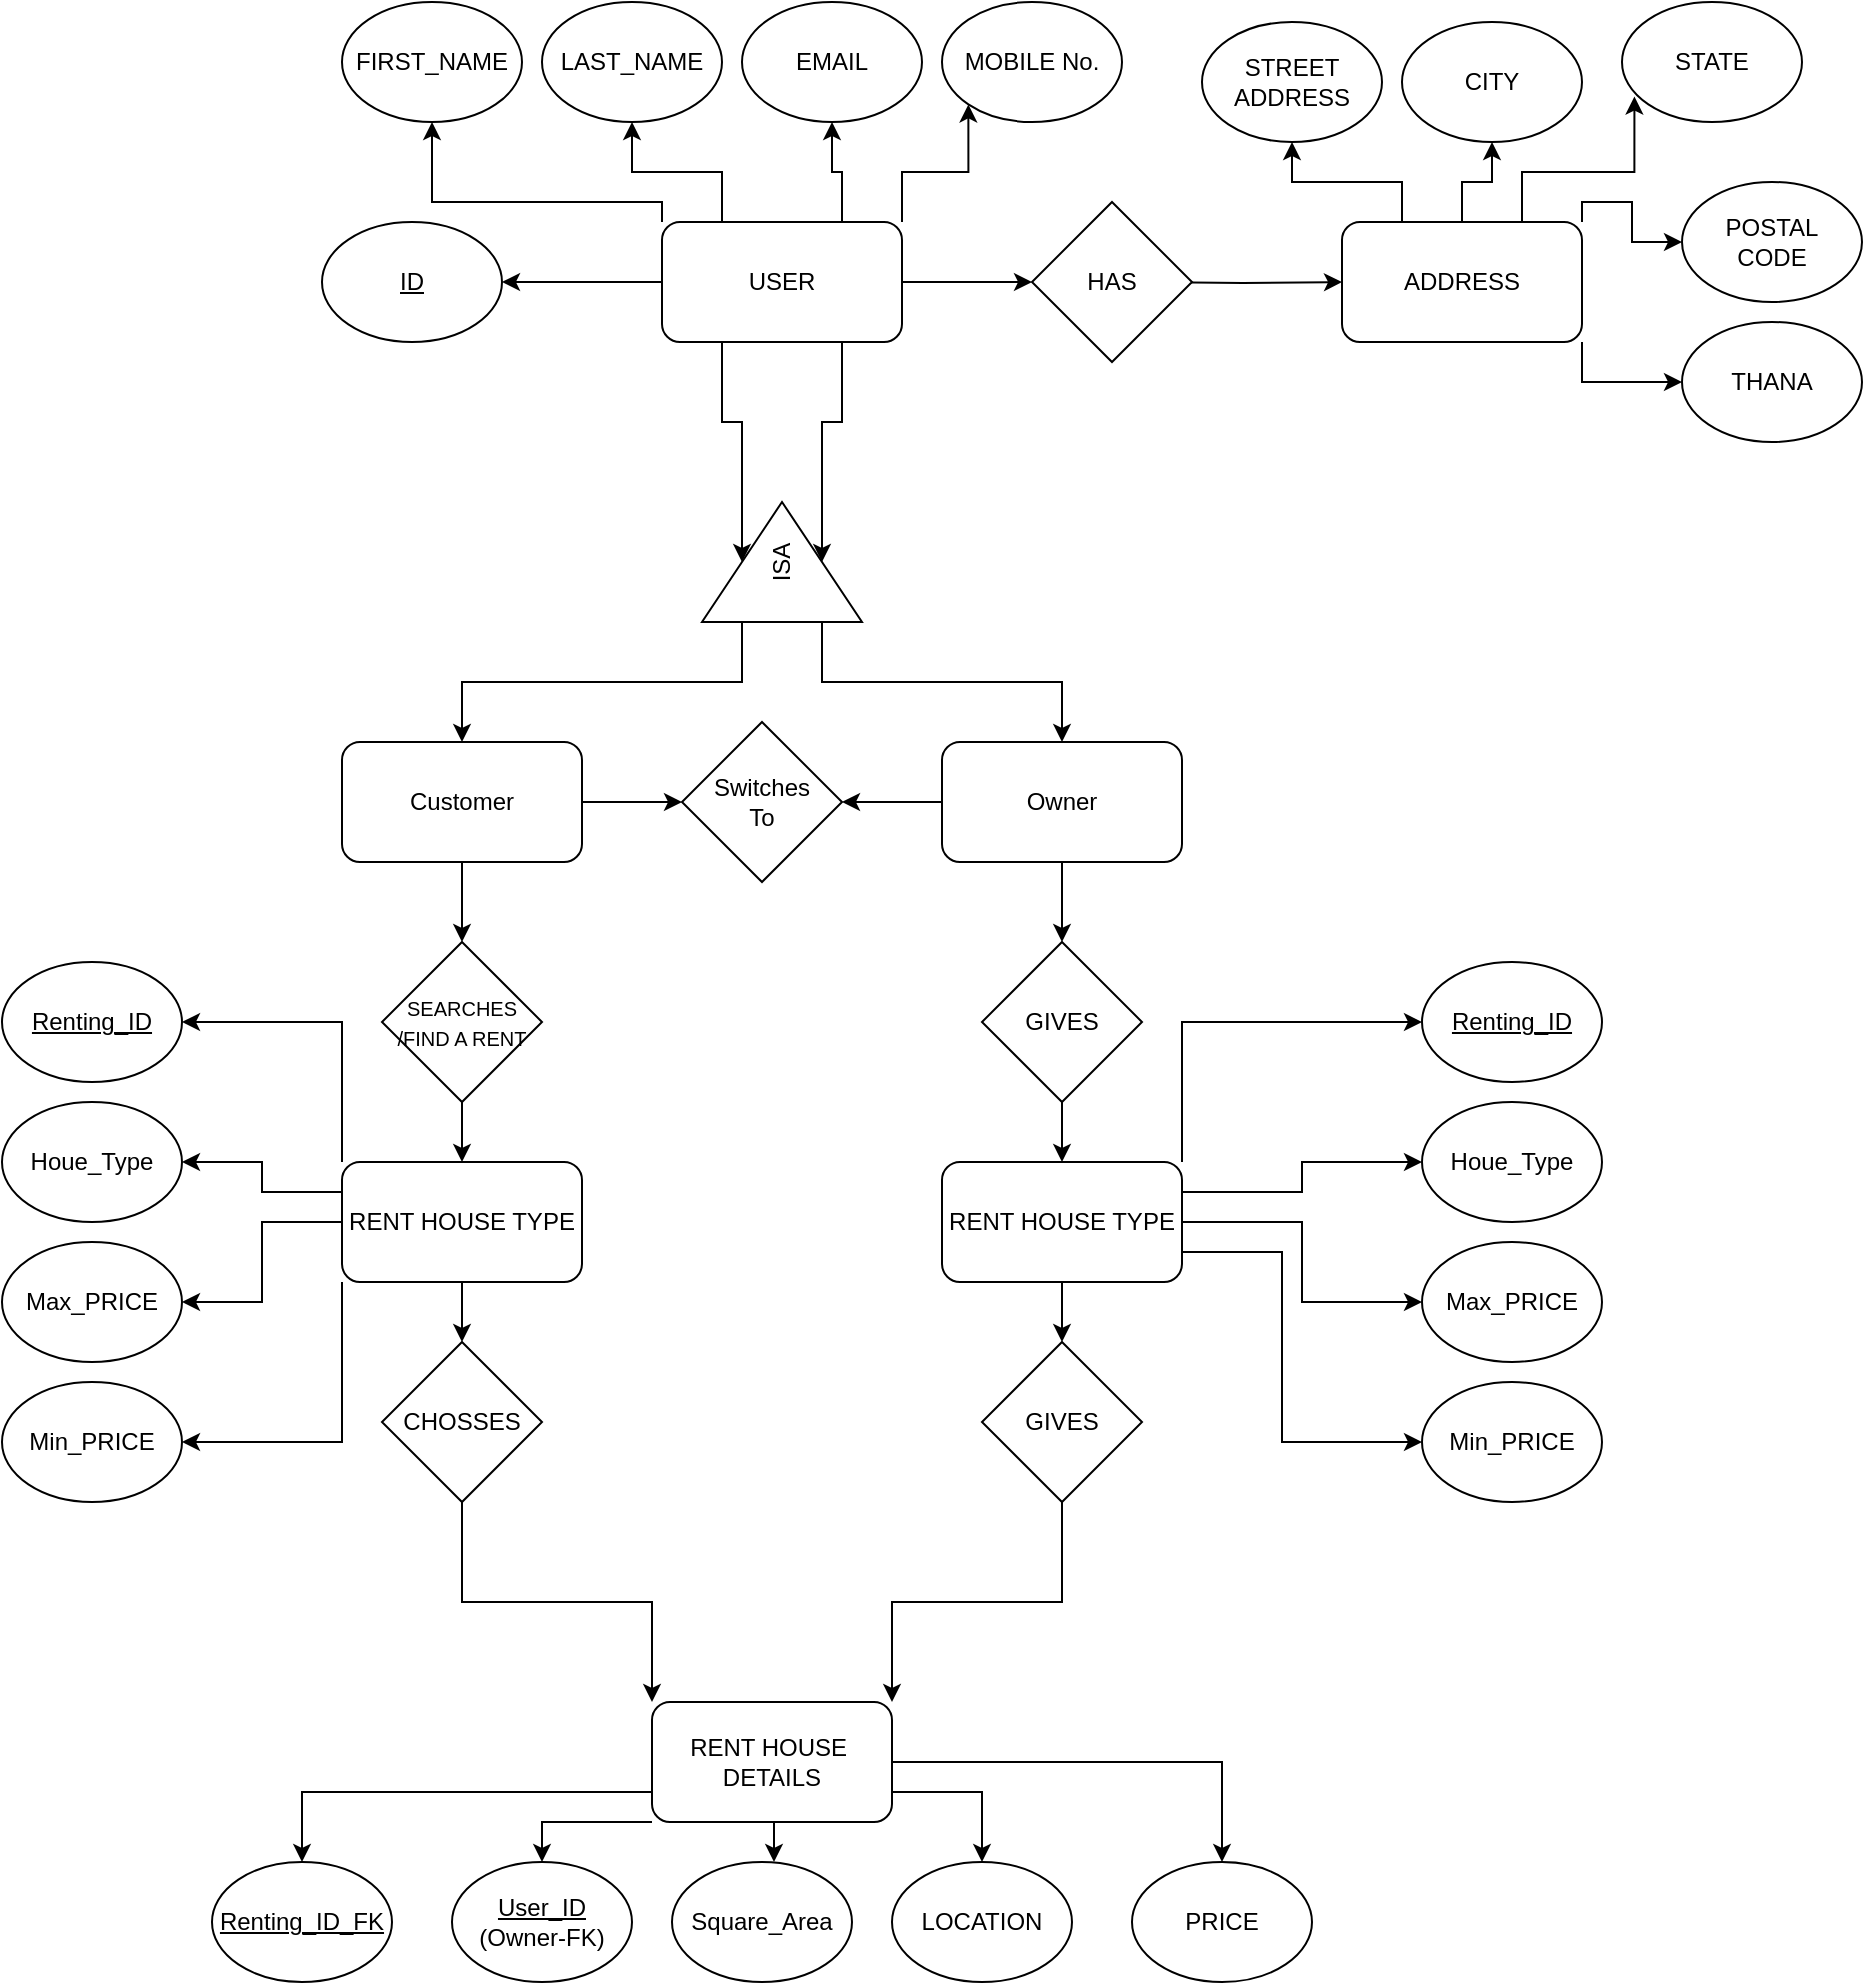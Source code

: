 <mxfile version="12.8.1" type="device"><diagram id="i90rit8utwCKpziPcV2G" name="Page-1"><mxGraphModel dx="2881" dy="1019" grid="1" gridSize="10" guides="1" tooltips="1" connect="1" arrows="1" fold="1" page="1" pageScale="1" pageWidth="850" pageHeight="1100" math="0" shadow="0"><root><mxCell id="0"/><mxCell id="1" parent="0"/><mxCell id="Tz7Cs1psmfoR6Y7yO6G5-24" style="edgeStyle=orthogonalEdgeStyle;rounded=0;orthogonalLoop=1;jettySize=auto;html=1;exitX=1;exitY=0.5;exitDx=0;exitDy=0;entryX=0;entryY=0.5;entryDx=0;entryDy=0;" parent="1" source="Tz7Cs1psmfoR6Y7yO6G5-1" target="Tz7Cs1psmfoR6Y7yO6G5-23" edge="1"><mxGeometry relative="1" as="geometry"/></mxCell><mxCell id="Tz7Cs1psmfoR6Y7yO6G5-35" style="edgeStyle=orthogonalEdgeStyle;rounded=0;orthogonalLoop=1;jettySize=auto;html=1;exitX=0.75;exitY=0;exitDx=0;exitDy=0;entryX=0.5;entryY=1;entryDx=0;entryDy=0;" parent="1" source="Tz7Cs1psmfoR6Y7yO6G5-1" target="Tz7Cs1psmfoR6Y7yO6G5-10" edge="1"><mxGeometry relative="1" as="geometry"/></mxCell><mxCell id="Tz7Cs1psmfoR6Y7yO6G5-36" style="edgeStyle=orthogonalEdgeStyle;rounded=0;orthogonalLoop=1;jettySize=auto;html=1;exitX=1;exitY=0;exitDx=0;exitDy=0;entryX=0;entryY=1;entryDx=0;entryDy=0;" parent="1" source="Tz7Cs1psmfoR6Y7yO6G5-1" target="Tz7Cs1psmfoR6Y7yO6G5-11" edge="1"><mxGeometry relative="1" as="geometry"/></mxCell><mxCell id="Tz7Cs1psmfoR6Y7yO6G5-37" style="edgeStyle=orthogonalEdgeStyle;rounded=0;orthogonalLoop=1;jettySize=auto;html=1;exitX=0.25;exitY=0;exitDx=0;exitDy=0;entryX=0.5;entryY=1;entryDx=0;entryDy=0;" parent="1" source="Tz7Cs1psmfoR6Y7yO6G5-1" target="Tz7Cs1psmfoR6Y7yO6G5-9" edge="1"><mxGeometry relative="1" as="geometry"/></mxCell><mxCell id="Tz7Cs1psmfoR6Y7yO6G5-38" style="edgeStyle=orthogonalEdgeStyle;rounded=0;orthogonalLoop=1;jettySize=auto;html=1;exitX=0;exitY=0;exitDx=0;exitDy=0;entryX=0.5;entryY=1;entryDx=0;entryDy=0;" parent="1" source="Tz7Cs1psmfoR6Y7yO6G5-1" target="Tz7Cs1psmfoR6Y7yO6G5-2" edge="1"><mxGeometry relative="1" as="geometry"><Array as="points"><mxPoint x="200" y="170"/><mxPoint x="85" y="170"/></Array></mxGeometry></mxCell><mxCell id="Tz7Cs1psmfoR6Y7yO6G5-43" style="edgeStyle=orthogonalEdgeStyle;rounded=0;orthogonalLoop=1;jettySize=auto;html=1;exitX=0;exitY=0.5;exitDx=0;exitDy=0;entryX=1;entryY=0.5;entryDx=0;entryDy=0;" parent="1" source="Tz7Cs1psmfoR6Y7yO6G5-1" target="Tz7Cs1psmfoR6Y7yO6G5-42" edge="1"><mxGeometry relative="1" as="geometry"/></mxCell><mxCell id="Tz7Cs1psmfoR6Y7yO6G5-45" style="edgeStyle=orthogonalEdgeStyle;rounded=0;orthogonalLoop=1;jettySize=auto;html=1;exitX=0.75;exitY=1;exitDx=0;exitDy=0;entryX=0.5;entryY=1;entryDx=0;entryDy=0;" parent="1" source="Tz7Cs1psmfoR6Y7yO6G5-1" target="Tz7Cs1psmfoR6Y7yO6G5-44" edge="1"><mxGeometry relative="1" as="geometry"/></mxCell><mxCell id="Tz7Cs1psmfoR6Y7yO6G5-46" style="edgeStyle=orthogonalEdgeStyle;rounded=0;orthogonalLoop=1;jettySize=auto;html=1;exitX=0.25;exitY=1;exitDx=0;exitDy=0;entryX=0.5;entryY=0;entryDx=0;entryDy=0;" parent="1" source="Tz7Cs1psmfoR6Y7yO6G5-1" target="Tz7Cs1psmfoR6Y7yO6G5-44" edge="1"><mxGeometry relative="1" as="geometry"/></mxCell><mxCell id="Tz7Cs1psmfoR6Y7yO6G5-1" value="USER" style="rounded=1;whiteSpace=wrap;html=1;" parent="1" vertex="1"><mxGeometry x="200" y="180" width="120" height="60" as="geometry"/></mxCell><mxCell id="Tz7Cs1psmfoR6Y7yO6G5-2" value="FIRST_NAME" style="ellipse;whiteSpace=wrap;html=1;" parent="1" vertex="1"><mxGeometry x="40" y="70" width="90" height="60" as="geometry"/></mxCell><mxCell id="Tz7Cs1psmfoR6Y7yO6G5-9" value="LAST_NAME" style="ellipse;whiteSpace=wrap;html=1;" parent="1" vertex="1"><mxGeometry x="140" y="70" width="90" height="60" as="geometry"/></mxCell><mxCell id="Tz7Cs1psmfoR6Y7yO6G5-10" value="EMAIL" style="ellipse;whiteSpace=wrap;html=1;strokeWidth=1;perimeterSpacing=0;" parent="1" vertex="1"><mxGeometry x="240" y="70" width="90" height="60" as="geometry"/></mxCell><mxCell id="Tz7Cs1psmfoR6Y7yO6G5-11" value="MOBILE No." style="ellipse;whiteSpace=wrap;html=1;strokeWidth=1;" parent="1" vertex="1"><mxGeometry x="340" y="70" width="90" height="60" as="geometry"/></mxCell><mxCell id="Tz7Cs1psmfoR6Y7yO6G5-32" style="edgeStyle=orthogonalEdgeStyle;rounded=0;orthogonalLoop=1;jettySize=auto;html=1;exitX=0.25;exitY=0;exitDx=0;exitDy=0;entryX=0.5;entryY=1;entryDx=0;entryDy=0;" parent="1" source="Tz7Cs1psmfoR6Y7yO6G5-19" target="Tz7Cs1psmfoR6Y7yO6G5-27" edge="1"><mxGeometry relative="1" as="geometry"/></mxCell><mxCell id="Tz7Cs1psmfoR6Y7yO6G5-33" style="edgeStyle=orthogonalEdgeStyle;rounded=0;orthogonalLoop=1;jettySize=auto;html=1;exitX=0.5;exitY=0;exitDx=0;exitDy=0;" parent="1" source="Tz7Cs1psmfoR6Y7yO6G5-19" target="Tz7Cs1psmfoR6Y7yO6G5-28" edge="1"><mxGeometry relative="1" as="geometry"/></mxCell><mxCell id="Tz7Cs1psmfoR6Y7yO6G5-34" style="edgeStyle=orthogonalEdgeStyle;rounded=0;orthogonalLoop=1;jettySize=auto;html=1;exitX=0.75;exitY=0;exitDx=0;exitDy=0;entryX=0.069;entryY=0.788;entryDx=0;entryDy=0;entryPerimeter=0;" parent="1" source="Tz7Cs1psmfoR6Y7yO6G5-19" target="Tz7Cs1psmfoR6Y7yO6G5-29" edge="1"><mxGeometry relative="1" as="geometry"/></mxCell><mxCell id="Tz7Cs1psmfoR6Y7yO6G5-40" style="edgeStyle=orthogonalEdgeStyle;rounded=0;orthogonalLoop=1;jettySize=auto;html=1;exitX=1;exitY=0;exitDx=0;exitDy=0;" parent="1" source="Tz7Cs1psmfoR6Y7yO6G5-19" target="Tz7Cs1psmfoR6Y7yO6G5-30" edge="1"><mxGeometry relative="1" as="geometry"><Array as="points"><mxPoint x="660" y="170"/><mxPoint x="685" y="170"/><mxPoint x="685" y="190"/></Array></mxGeometry></mxCell><mxCell id="Tz7Cs1psmfoR6Y7yO6G5-41" style="edgeStyle=orthogonalEdgeStyle;rounded=0;orthogonalLoop=1;jettySize=auto;html=1;exitX=1;exitY=1;exitDx=0;exitDy=0;entryX=0;entryY=0.5;entryDx=0;entryDy=0;" parent="1" source="Tz7Cs1psmfoR6Y7yO6G5-19" target="Tz7Cs1psmfoR6Y7yO6G5-31" edge="1"><mxGeometry relative="1" as="geometry"/></mxCell><mxCell id="Tz7Cs1psmfoR6Y7yO6G5-19" value="ADDRESS" style="rounded=1;whiteSpace=wrap;html=1;strokeWidth=1;" parent="1" vertex="1"><mxGeometry x="540" y="180" width="120" height="60" as="geometry"/></mxCell><mxCell id="Tz7Cs1psmfoR6Y7yO6G5-22" style="edgeStyle=orthogonalEdgeStyle;rounded=0;orthogonalLoop=1;jettySize=auto;html=1;" parent="1" target="Tz7Cs1psmfoR6Y7yO6G5-19" edge="1"><mxGeometry relative="1" as="geometry"><mxPoint x="440" y="210" as="sourcePoint"/></mxGeometry></mxCell><mxCell id="Tz7Cs1psmfoR6Y7yO6G5-23" value="HAS" style="rhombus;whiteSpace=wrap;html=1;strokeWidth=1;" parent="1" vertex="1"><mxGeometry x="385" y="170" width="80" height="80" as="geometry"/></mxCell><mxCell id="Tz7Cs1psmfoR6Y7yO6G5-27" value="STREET&lt;br&gt;ADDRESS" style="ellipse;whiteSpace=wrap;html=1;strokeWidth=1;" parent="1" vertex="1"><mxGeometry x="470" y="80" width="90" height="60" as="geometry"/></mxCell><mxCell id="Tz7Cs1psmfoR6Y7yO6G5-28" value="CITY" style="ellipse;whiteSpace=wrap;html=1;strokeWidth=1;" parent="1" vertex="1"><mxGeometry x="570" y="80" width="90" height="60" as="geometry"/></mxCell><mxCell id="Tz7Cs1psmfoR6Y7yO6G5-29" value="STATE" style="ellipse;whiteSpace=wrap;html=1;strokeWidth=1;" parent="1" vertex="1"><mxGeometry x="680" y="70" width="90" height="60" as="geometry"/></mxCell><mxCell id="Tz7Cs1psmfoR6Y7yO6G5-30" value="POSTAL&lt;br&gt;CODE" style="ellipse;whiteSpace=wrap;html=1;strokeWidth=1;" parent="1" vertex="1"><mxGeometry x="710" y="160" width="90" height="60" as="geometry"/></mxCell><mxCell id="Tz7Cs1psmfoR6Y7yO6G5-31" value="THANA" style="ellipse;whiteSpace=wrap;html=1;strokeWidth=1;" parent="1" vertex="1"><mxGeometry x="710" y="230" width="90" height="60" as="geometry"/></mxCell><mxCell id="Tz7Cs1psmfoR6Y7yO6G5-42" value="&lt;u&gt;ID&lt;/u&gt;" style="ellipse;whiteSpace=wrap;html=1;" parent="1" vertex="1"><mxGeometry x="30" y="180" width="90" height="60" as="geometry"/></mxCell><mxCell id="Tz7Cs1psmfoR6Y7yO6G5-49" style="edgeStyle=orthogonalEdgeStyle;rounded=0;orthogonalLoop=1;jettySize=auto;html=1;exitX=0;exitY=0.25;exitDx=0;exitDy=0;entryX=0.5;entryY=0;entryDx=0;entryDy=0;" parent="1" source="Tz7Cs1psmfoR6Y7yO6G5-44" target="Tz7Cs1psmfoR6Y7yO6G5-47" edge="1"><mxGeometry relative="1" as="geometry"/></mxCell><mxCell id="Tz7Cs1psmfoR6Y7yO6G5-50" style="edgeStyle=orthogonalEdgeStyle;rounded=0;orthogonalLoop=1;jettySize=auto;html=1;exitX=0;exitY=0.75;exitDx=0;exitDy=0;" parent="1" source="Tz7Cs1psmfoR6Y7yO6G5-44" target="Tz7Cs1psmfoR6Y7yO6G5-48" edge="1"><mxGeometry relative="1" as="geometry"/></mxCell><mxCell id="Tz7Cs1psmfoR6Y7yO6G5-44" value="ISA" style="triangle;whiteSpace=wrap;html=1;strokeWidth=1;rotation=-90;" parent="1" vertex="1"><mxGeometry x="230" y="310" width="60" height="80" as="geometry"/></mxCell><mxCell id="Tz7Cs1psmfoR6Y7yO6G5-52" style="edgeStyle=orthogonalEdgeStyle;rounded=0;orthogonalLoop=1;jettySize=auto;html=1;exitX=1;exitY=0.5;exitDx=0;exitDy=0;entryX=0;entryY=0.5;entryDx=0;entryDy=0;" parent="1" source="Tz7Cs1psmfoR6Y7yO6G5-47" target="Tz7Cs1psmfoR6Y7yO6G5-51" edge="1"><mxGeometry relative="1" as="geometry"/></mxCell><mxCell id="Tz7Cs1psmfoR6Y7yO6G5-101" style="edgeStyle=orthogonalEdgeStyle;rounded=0;orthogonalLoop=1;jettySize=auto;html=1;exitX=0.5;exitY=1;exitDx=0;exitDy=0;entryX=0.5;entryY=0;entryDx=0;entryDy=0;" parent="1" source="Tz7Cs1psmfoR6Y7yO6G5-47" target="Tz7Cs1psmfoR6Y7yO6G5-91" edge="1"><mxGeometry relative="1" as="geometry"/></mxCell><mxCell id="Tz7Cs1psmfoR6Y7yO6G5-47" value="Customer" style="rounded=1;whiteSpace=wrap;html=1;strokeWidth=1;" parent="1" vertex="1"><mxGeometry x="40" y="440" width="120" height="60" as="geometry"/></mxCell><mxCell id="Tz7Cs1psmfoR6Y7yO6G5-56" style="edgeStyle=orthogonalEdgeStyle;rounded=0;orthogonalLoop=1;jettySize=auto;html=1;exitX=0.5;exitY=1;exitDx=0;exitDy=0;entryX=0.5;entryY=0;entryDx=0;entryDy=0;" parent="1" source="Tz7Cs1psmfoR6Y7yO6G5-48" target="Tz7Cs1psmfoR6Y7yO6G5-55" edge="1"><mxGeometry relative="1" as="geometry"/></mxCell><mxCell id="Tz7Cs1psmfoR6Y7yO6G5-103" style="edgeStyle=orthogonalEdgeStyle;rounded=0;orthogonalLoop=1;jettySize=auto;html=1;exitX=0;exitY=0.5;exitDx=0;exitDy=0;entryX=1;entryY=0.5;entryDx=0;entryDy=0;" parent="1" source="Tz7Cs1psmfoR6Y7yO6G5-48" target="Tz7Cs1psmfoR6Y7yO6G5-51" edge="1"><mxGeometry relative="1" as="geometry"/></mxCell><mxCell id="Tz7Cs1psmfoR6Y7yO6G5-48" value="Owner" style="rounded=1;whiteSpace=wrap;html=1;strokeWidth=1;" parent="1" vertex="1"><mxGeometry x="340" y="440" width="120" height="60" as="geometry"/></mxCell><mxCell id="Tz7Cs1psmfoR6Y7yO6G5-51" value="Switches&lt;br&gt;To" style="rhombus;whiteSpace=wrap;html=1;strokeWidth=1;" parent="1" vertex="1"><mxGeometry x="210" y="430" width="80" height="80" as="geometry"/></mxCell><mxCell id="Tz7Cs1psmfoR6Y7yO6G5-62" style="edgeStyle=orthogonalEdgeStyle;rounded=0;orthogonalLoop=1;jettySize=auto;html=1;exitX=0.5;exitY=1;exitDx=0;exitDy=0;entryX=0.5;entryY=0;entryDx=0;entryDy=0;" parent="1" source="Tz7Cs1psmfoR6Y7yO6G5-54" target="Tz7Cs1psmfoR6Y7yO6G5-61" edge="1"><mxGeometry relative="1" as="geometry"/></mxCell><mxCell id="Tz7Cs1psmfoR6Y7yO6G5-65" style="edgeStyle=orthogonalEdgeStyle;rounded=0;orthogonalLoop=1;jettySize=auto;html=1;exitX=1;exitY=0;exitDx=0;exitDy=0;entryX=0;entryY=0.5;entryDx=0;entryDy=0;" parent="1" source="Tz7Cs1psmfoR6Y7yO6G5-54" target="Tz7Cs1psmfoR6Y7yO6G5-64" edge="1"><mxGeometry relative="1" as="geometry"/></mxCell><mxCell id="Tz7Cs1psmfoR6Y7yO6G5-77" style="edgeStyle=orthogonalEdgeStyle;rounded=0;orthogonalLoop=1;jettySize=auto;html=1;exitX=1;exitY=0.25;exitDx=0;exitDy=0;entryX=0;entryY=0.5;entryDx=0;entryDy=0;" parent="1" source="Tz7Cs1psmfoR6Y7yO6G5-54" target="Tz7Cs1psmfoR6Y7yO6G5-73" edge="1"><mxGeometry relative="1" as="geometry"/></mxCell><mxCell id="Tz7Cs1psmfoR6Y7yO6G5-78" style="edgeStyle=orthogonalEdgeStyle;rounded=0;orthogonalLoop=1;jettySize=auto;html=1;exitX=1;exitY=0.5;exitDx=0;exitDy=0;" parent="1" source="Tz7Cs1psmfoR6Y7yO6G5-54" target="Tz7Cs1psmfoR6Y7yO6G5-74" edge="1"><mxGeometry relative="1" as="geometry"/></mxCell><mxCell id="Tz7Cs1psmfoR6Y7yO6G5-79" style="edgeStyle=orthogonalEdgeStyle;rounded=0;orthogonalLoop=1;jettySize=auto;html=1;exitX=1;exitY=0.75;exitDx=0;exitDy=0;entryX=0;entryY=0.5;entryDx=0;entryDy=0;" parent="1" source="Tz7Cs1psmfoR6Y7yO6G5-54" target="Tz7Cs1psmfoR6Y7yO6G5-75" edge="1"><mxGeometry relative="1" as="geometry"><Array as="points"><mxPoint x="510" y="695"/><mxPoint x="510" y="790"/></Array></mxGeometry></mxCell><mxCell id="Tz7Cs1psmfoR6Y7yO6G5-54" value="RENT HOUSE TYPE" style="rounded=1;whiteSpace=wrap;html=1;strokeWidth=1;" parent="1" vertex="1"><mxGeometry x="340" y="650" width="120" height="60" as="geometry"/></mxCell><mxCell id="Tz7Cs1psmfoR6Y7yO6G5-57" style="edgeStyle=orthogonalEdgeStyle;rounded=0;orthogonalLoop=1;jettySize=auto;html=1;exitX=0.5;exitY=1;exitDx=0;exitDy=0;entryX=0.5;entryY=0;entryDx=0;entryDy=0;" parent="1" source="Tz7Cs1psmfoR6Y7yO6G5-55" target="Tz7Cs1psmfoR6Y7yO6G5-54" edge="1"><mxGeometry relative="1" as="geometry"/></mxCell><mxCell id="Tz7Cs1psmfoR6Y7yO6G5-55" value="GIVES" style="rhombus;whiteSpace=wrap;html=1;strokeWidth=1;" parent="1" vertex="1"><mxGeometry x="360" y="540" width="80" height="80" as="geometry"/></mxCell><mxCell id="Tz7Cs1psmfoR6Y7yO6G5-70" style="edgeStyle=orthogonalEdgeStyle;rounded=0;orthogonalLoop=1;jettySize=auto;html=1;exitX=0;exitY=0.75;exitDx=0;exitDy=0;entryX=0.5;entryY=0;entryDx=0;entryDy=0;" parent="1" source="Tz7Cs1psmfoR6Y7yO6G5-59" target="Tz7Cs1psmfoR6Y7yO6G5-67" edge="1"><mxGeometry relative="1" as="geometry"/></mxCell><mxCell id="Tz7Cs1psmfoR6Y7yO6G5-71" style="edgeStyle=orthogonalEdgeStyle;rounded=0;orthogonalLoop=1;jettySize=auto;html=1;exitX=0.5;exitY=1;exitDx=0;exitDy=0;entryX=0.5;entryY=0;entryDx=0;entryDy=0;" parent="1" edge="1"><mxGeometry relative="1" as="geometry"><mxPoint x="261" y="980" as="sourcePoint"/><mxPoint x="256" y="1000" as="targetPoint"/></mxGeometry></mxCell><mxCell id="Tz7Cs1psmfoR6Y7yO6G5-72" style="edgeStyle=orthogonalEdgeStyle;rounded=0;orthogonalLoop=1;jettySize=auto;html=1;exitX=1;exitY=0.75;exitDx=0;exitDy=0;entryX=0.5;entryY=0;entryDx=0;entryDy=0;" parent="1" source="Tz7Cs1psmfoR6Y7yO6G5-59" target="Tz7Cs1psmfoR6Y7yO6G5-69" edge="1"><mxGeometry relative="1" as="geometry"/></mxCell><mxCell id="Tz7Cs1psmfoR6Y7yO6G5-81" style="edgeStyle=orthogonalEdgeStyle;rounded=0;orthogonalLoop=1;jettySize=auto;html=1;exitX=0;exitY=1;exitDx=0;exitDy=0;entryX=0.5;entryY=0;entryDx=0;entryDy=0;" parent="1" source="Tz7Cs1psmfoR6Y7yO6G5-59" target="Tz7Cs1psmfoR6Y7yO6G5-80" edge="1"><mxGeometry relative="1" as="geometry"><Array as="points"><mxPoint x="140" y="980"/></Array></mxGeometry></mxCell><mxCell id="Tz7Cs1psmfoR6Y7yO6G5-83" style="edgeStyle=orthogonalEdgeStyle;rounded=0;orthogonalLoop=1;jettySize=auto;html=1;exitX=1;exitY=0.5;exitDx=0;exitDy=0;entryX=0.5;entryY=0;entryDx=0;entryDy=0;" parent="1" source="Tz7Cs1psmfoR6Y7yO6G5-59" target="Tz7Cs1psmfoR6Y7yO6G5-82" edge="1"><mxGeometry relative="1" as="geometry"/></mxCell><mxCell id="Tz7Cs1psmfoR6Y7yO6G5-59" value="RENT HOUSE&amp;nbsp;&lt;br&gt;DETAILS" style="rounded=1;whiteSpace=wrap;html=1;strokeWidth=1;" parent="1" vertex="1"><mxGeometry x="195" y="920" width="120" height="60" as="geometry"/></mxCell><mxCell id="Tz7Cs1psmfoR6Y7yO6G5-60" style="edgeStyle=orthogonalEdgeStyle;rounded=0;orthogonalLoop=1;jettySize=auto;html=1;exitX=0.5;exitY=1;exitDx=0;exitDy=0;entryX=1;entryY=0;entryDx=0;entryDy=0;" parent="1" source="Tz7Cs1psmfoR6Y7yO6G5-61" target="Tz7Cs1psmfoR6Y7yO6G5-59" edge="1"><mxGeometry relative="1" as="geometry"/></mxCell><mxCell id="Tz7Cs1psmfoR6Y7yO6G5-61" value="GIVES" style="rhombus;whiteSpace=wrap;html=1;strokeWidth=1;" parent="1" vertex="1"><mxGeometry x="360" y="740" width="80" height="80" as="geometry"/></mxCell><mxCell id="Tz7Cs1psmfoR6Y7yO6G5-64" value="&lt;u&gt;Renting_ID&lt;/u&gt;" style="ellipse;whiteSpace=wrap;html=1;" parent="1" vertex="1"><mxGeometry x="580" y="550" width="90" height="60" as="geometry"/></mxCell><mxCell id="Tz7Cs1psmfoR6Y7yO6G5-67" value="&lt;u&gt;Renting_ID_FK&lt;/u&gt;" style="ellipse;whiteSpace=wrap;html=1;" parent="1" vertex="1"><mxGeometry x="-25" y="1000" width="90" height="60" as="geometry"/></mxCell><mxCell id="Tz7Cs1psmfoR6Y7yO6G5-68" value="Square_Area" style="ellipse;whiteSpace=wrap;html=1;" parent="1" vertex="1"><mxGeometry x="205" y="1000" width="90" height="60" as="geometry"/></mxCell><mxCell id="Tz7Cs1psmfoR6Y7yO6G5-69" value="LOCATION" style="ellipse;whiteSpace=wrap;html=1;" parent="1" vertex="1"><mxGeometry x="315" y="1000" width="90" height="60" as="geometry"/></mxCell><mxCell id="Tz7Cs1psmfoR6Y7yO6G5-73" value="Houe_Type" style="ellipse;whiteSpace=wrap;html=1;" parent="1" vertex="1"><mxGeometry x="580" y="620" width="90" height="60" as="geometry"/></mxCell><mxCell id="Tz7Cs1psmfoR6Y7yO6G5-74" value="Max_PRICE" style="ellipse;whiteSpace=wrap;html=1;" parent="1" vertex="1"><mxGeometry x="580" y="690" width="90" height="60" as="geometry"/></mxCell><mxCell id="Tz7Cs1psmfoR6Y7yO6G5-75" value="Min_PRICE" style="ellipse;whiteSpace=wrap;html=1;" parent="1" vertex="1"><mxGeometry x="580" y="760" width="90" height="60" as="geometry"/></mxCell><mxCell id="Tz7Cs1psmfoR6Y7yO6G5-80" value="&lt;u&gt;User_ID&lt;/u&gt; (Owner-FK)" style="ellipse;whiteSpace=wrap;html=1;" parent="1" vertex="1"><mxGeometry x="95" y="1000" width="90" height="60" as="geometry"/></mxCell><mxCell id="Tz7Cs1psmfoR6Y7yO6G5-82" value="PRICE" style="ellipse;whiteSpace=wrap;html=1;" parent="1" vertex="1"><mxGeometry x="435" y="1000" width="90" height="60" as="geometry"/></mxCell><mxCell id="Tz7Cs1psmfoR6Y7yO6G5-84" style="edgeStyle=orthogonalEdgeStyle;rounded=0;orthogonalLoop=1;jettySize=auto;html=1;exitX=0.5;exitY=1;exitDx=0;exitDy=0;entryX=0.5;entryY=0;entryDx=0;entryDy=0;" parent="1" source="Tz7Cs1psmfoR6Y7yO6G5-89" target="Tz7Cs1psmfoR6Y7yO6G5-92" edge="1"><mxGeometry relative="1" as="geometry"/></mxCell><mxCell id="M8JML2tHDPXSeFa_wm42-2" style="edgeStyle=orthogonalEdgeStyle;rounded=0;orthogonalLoop=1;jettySize=auto;html=1;exitX=0;exitY=1;exitDx=0;exitDy=0;entryX=1;entryY=0.5;entryDx=0;entryDy=0;" edge="1" parent="1" source="Tz7Cs1psmfoR6Y7yO6G5-89" target="Tz7Cs1psmfoR6Y7yO6G5-96"><mxGeometry relative="1" as="geometry"/></mxCell><mxCell id="M8JML2tHDPXSeFa_wm42-3" style="edgeStyle=orthogonalEdgeStyle;rounded=0;orthogonalLoop=1;jettySize=auto;html=1;exitX=0;exitY=0.5;exitDx=0;exitDy=0;entryX=1;entryY=0.5;entryDx=0;entryDy=0;" edge="1" parent="1" source="Tz7Cs1psmfoR6Y7yO6G5-89" target="Tz7Cs1psmfoR6Y7yO6G5-95"><mxGeometry relative="1" as="geometry"/></mxCell><mxCell id="M8JML2tHDPXSeFa_wm42-4" style="edgeStyle=orthogonalEdgeStyle;rounded=0;orthogonalLoop=1;jettySize=auto;html=1;exitX=0;exitY=0.25;exitDx=0;exitDy=0;entryX=1;entryY=0.5;entryDx=0;entryDy=0;" edge="1" parent="1" source="Tz7Cs1psmfoR6Y7yO6G5-89" target="Tz7Cs1psmfoR6Y7yO6G5-94"><mxGeometry relative="1" as="geometry"/></mxCell><mxCell id="M8JML2tHDPXSeFa_wm42-5" style="edgeStyle=orthogonalEdgeStyle;rounded=0;orthogonalLoop=1;jettySize=auto;html=1;exitX=0;exitY=0;exitDx=0;exitDy=0;entryX=1;entryY=0.5;entryDx=0;entryDy=0;" edge="1" parent="1" source="Tz7Cs1psmfoR6Y7yO6G5-89" target="Tz7Cs1psmfoR6Y7yO6G5-93"><mxGeometry relative="1" as="geometry"/></mxCell><mxCell id="Tz7Cs1psmfoR6Y7yO6G5-89" value="RENT HOUSE TYPE" style="rounded=1;whiteSpace=wrap;html=1;strokeWidth=1;" parent="1" vertex="1"><mxGeometry x="40" y="650" width="120" height="60" as="geometry"/></mxCell><mxCell id="Tz7Cs1psmfoR6Y7yO6G5-90" style="edgeStyle=orthogonalEdgeStyle;rounded=0;orthogonalLoop=1;jettySize=auto;html=1;exitX=0.5;exitY=1;exitDx=0;exitDy=0;entryX=0.5;entryY=0;entryDx=0;entryDy=0;" parent="1" source="Tz7Cs1psmfoR6Y7yO6G5-91" target="Tz7Cs1psmfoR6Y7yO6G5-89" edge="1"><mxGeometry relative="1" as="geometry"/></mxCell><mxCell id="Tz7Cs1psmfoR6Y7yO6G5-91" value="&lt;font style=&quot;font-size: 10px&quot;&gt;SEARCHES&lt;br&gt;/FIND A RENT&lt;/font&gt;" style="rhombus;whiteSpace=wrap;html=1;strokeWidth=1;" parent="1" vertex="1"><mxGeometry x="60" y="540" width="80" height="80" as="geometry"/></mxCell><mxCell id="Tz7Cs1psmfoR6Y7yO6G5-102" style="edgeStyle=orthogonalEdgeStyle;rounded=0;orthogonalLoop=1;jettySize=auto;html=1;exitX=0.5;exitY=1;exitDx=0;exitDy=0;entryX=0;entryY=0;entryDx=0;entryDy=0;" parent="1" source="Tz7Cs1psmfoR6Y7yO6G5-92" target="Tz7Cs1psmfoR6Y7yO6G5-59" edge="1"><mxGeometry relative="1" as="geometry"/></mxCell><mxCell id="Tz7Cs1psmfoR6Y7yO6G5-92" value="CHOSSES" style="rhombus;whiteSpace=wrap;html=1;strokeWidth=1;" parent="1" vertex="1"><mxGeometry x="60" y="740" width="80" height="80" as="geometry"/></mxCell><mxCell id="Tz7Cs1psmfoR6Y7yO6G5-93" value="&lt;u&gt;Renting_ID&lt;/u&gt;" style="ellipse;whiteSpace=wrap;html=1;" parent="1" vertex="1"><mxGeometry x="-130" y="550" width="90" height="60" as="geometry"/></mxCell><mxCell id="Tz7Cs1psmfoR6Y7yO6G5-94" value="Houe_Type" style="ellipse;whiteSpace=wrap;html=1;" parent="1" vertex="1"><mxGeometry x="-130" y="620" width="90" height="60" as="geometry"/></mxCell><mxCell id="Tz7Cs1psmfoR6Y7yO6G5-95" value="Max_PRICE" style="ellipse;whiteSpace=wrap;html=1;" parent="1" vertex="1"><mxGeometry x="-130" y="690" width="90" height="60" as="geometry"/></mxCell><mxCell id="Tz7Cs1psmfoR6Y7yO6G5-96" value="Min_PRICE" style="ellipse;whiteSpace=wrap;html=1;" parent="1" vertex="1"><mxGeometry x="-130" y="760" width="90" height="60" as="geometry"/></mxCell></root></mxGraphModel></diagram></mxfile>